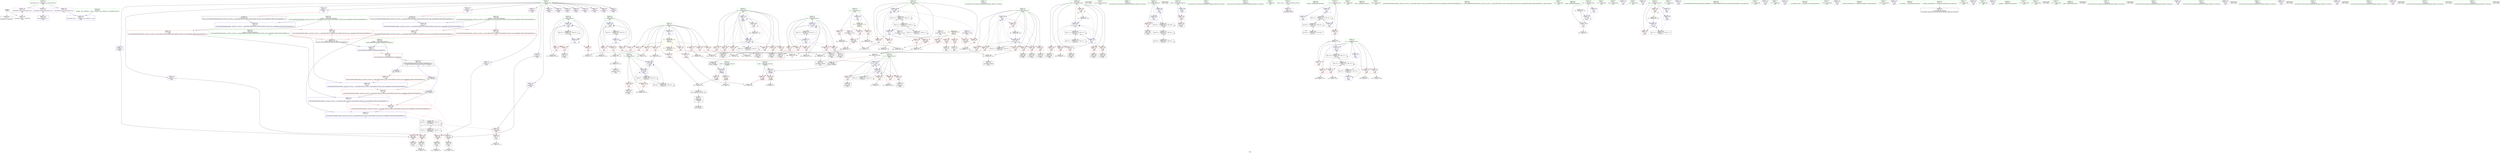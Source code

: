 digraph "SVFG" {
	label="SVFG";

	Node0x5565968d4a00 [shape=record,color=grey,label="{NodeID: 0\nNullPtr}"];
	Node0x5565968d4a00 -> Node0x556596903370[style=solid];
	Node0x5565968d4a00 -> Node0x55659690eda0[style=solid];
	Node0x556596916ea0 [shape=record,color=grey,label="{NodeID: 360\n356 = cmp(347, 355, )\n}"];
	Node0x556596904b60 [shape=record,color=red,label="{NodeID: 194\n275\<--125\n\<--j50\nmain\n}"];
	Node0x556596904b60 -> Node0x556596904000[style=solid];
	Node0x556596901540 [shape=record,color=purple,label="{NodeID: 111\n274\<--8\narrayidx59\<--a\nmain\n}"];
	Node0x5565968e7d70 [shape=record,color=green,label="{NodeID: 28\n319\<--1\n\<--dummyObj\nCan only get source location for instruction, argument, global var or function.}"];
	Node0x556596906220 [shape=record,color=red,label="{NodeID: 222\n449\<--437\n\<--__b.addr\n_ZSt4swapIcENSt9enable_ifIXsr6__and_ISt6__not_ISt15__is_tuple_likeIT_EESt21is_move_constructibleIS3_ESt18is_move_assignableIS3_EEE5valueEvE4typeERS3_SC_\n|{<s0>18}}"];
	Node0x556596906220:s0 -> Node0x556596953330[style=solid,color=red];
	Node0x556596907d10 [shape=record,color=purple,label="{NodeID: 139\n475\<--53\nllvm.global_ctors_2\<--llvm.global_ctors\nGlob }"];
	Node0x556596907d10 -> Node0x55659690eda0[style=solid];
	Node0x5565969027c0 [shape=record,color=green,label="{NodeID: 56\n127\<--128\nk54\<--k54_field_insensitive\nmain\n}"];
	Node0x5565969027c0 -> Node0x556596905040[style=solid];
	Node0x5565969027c0 -> Node0x556596905110[style=solid];
	Node0x5565969027c0 -> Node0x5565969051e0[style=solid];
	Node0x5565969027c0 -> Node0x5565969052b0[style=solid];
	Node0x5565969027c0 -> Node0x556596905380[style=solid];
	Node0x5565969027c0 -> Node0x556596905450[style=solid];
	Node0x5565969027c0 -> Node0x55659690fe10[style=solid];
	Node0x5565969027c0 -> Node0x556596910490[style=solid];
	Node0x556596952cc0 [shape=record,color=black,label="{NodeID: 499\n421 = PHI()\n}"];
	Node0x556596914620 [shape=record,color=grey,label="{NodeID: 333\n363 = Binary(362, 158, )\n}"];
	Node0x556596914620 -> Node0x5565969102f0[style=solid];
	Node0x55659690f930 [shape=record,color=blue,label="{NodeID: 250\n119\<--240\nk\<--dec39\nmain\n}"];
	Node0x55659690f930 -> Node0x556596925540[style=dashed];
	Node0x556596909400 [shape=record,color=red,label="{NodeID: 167\n101\<--87\n\<--y.addr\n_Z4edgeii\n}"];
	Node0x556596909400 -> Node0x5565969174a0[style=solid];
	Node0x556596904000 [shape=record,color=black,label="{NodeID: 84\n276\<--275\nidxprom60\<--\nmain\n}"];
	Node0x5565968d4a90 [shape=record,color=green,label="{NodeID: 1\n7\<--1\n__dso_handle\<--dummyObj\nGlob }"];
	Node0x556596917020 [shape=record,color=grey,label="{NodeID: 361\n258 = cmp(256, 257, )\n}"];
	Node0x556596904c30 [shape=record,color=red,label="{NodeID: 195\n291\<--125\n\<--j50\nmain\n}"];
	Node0x556596904c30 -> Node0x556596914da0[style=solid];
	Node0x556596901610 [shape=record,color=purple,label="{NodeID: 112\n277\<--8\narrayidx61\<--a\nmain\n}"];
	Node0x556596901610 -> Node0x556596905a00[style=solid];
	Node0x5565968e7e70 [shape=record,color=green,label="{NodeID: 29\n359\<--1\n\<--dummyObj\nCan only get source location for instruction, argument, global var or function.}"];
	Node0x5565969062f0 [shape=record,color=red,label="{NodeID: 223\n456\<--437\n\<--__b.addr\n_ZSt4swapIcENSt9enable_ifIXsr6__and_ISt6__not_ISt15__is_tuple_likeIT_EESt21is_move_constructibleIS3_ESt18is_move_assignableIS3_EEE5valueEvE4typeERS3_SC_\n}"];
	Node0x5565969062f0 -> Node0x556596910a40[style=solid];
	Node0x556596907e10 [shape=record,color=red,label="{NodeID: 140\n98\<--10\n\<--n\n_Z4edgeii\n}"];
	Node0x556596907e10 -> Node0x5565969177a0[style=solid];
	Node0x556596902890 [shape=record,color=green,label="{NodeID: 57\n129\<--130\nok\<--ok_field_insensitive\nmain\n}"];
	Node0x556596902890 -> Node0x556596905520[style=solid];
	Node0x556596902890 -> Node0x556596910080[style=solid];
	Node0x556596902890 -> Node0x556596910220[style=solid];
	Node0x556596952dc0 [shape=record,color=black,label="{NodeID: 500\n392 = PHI()\n}"];
	Node0x5565969147a0 [shape=record,color=grey,label="{NodeID: 334\n297 = Binary(296, 158, )\n}"];
	Node0x5565969147a0 -> Node0x556596914920[style=solid];
	Node0x55659690fa00 [shape=record,color=blue,label="{NodeID: 251\n121\<--245\nj21\<--dec41\nmain\n}"];
	Node0x55659690fa00 -> Node0x55659690a030[style=dashed];
	Node0x55659690fa00 -> Node0x55659690a100[style=dashed];
	Node0x55659690fa00 -> Node0x55659690a1d0[style=dashed];
	Node0x55659690fa00 -> Node0x55659690a2a0[style=dashed];
	Node0x55659690fa00 -> Node0x55659690f860[style=dashed];
	Node0x55659690fa00 -> Node0x55659690fa00[style=dashed];
	Node0x55659690fa00 -> Node0x55659692f640[style=dashed];
	Node0x5565969094d0 [shape=record,color=red,label="{NodeID: 168\n423\<--111\n\<--retval\nmain\n}"];
	Node0x5565969094d0 -> Node0x556596901c70[style=solid];
	Node0x5565969040d0 [shape=record,color=black,label="{NodeID: 85\n279\<--278\nconv62\<--\nmain\n}"];
	Node0x5565969040d0 -> Node0x556596918220[style=solid];
	Node0x5565968e5870 [shape=record,color=green,label="{NodeID: 2\n11\<--1\n\<--dummyObj\nCan only get source location for instruction, argument, global var or function.}"];
	Node0x5565969171a0 [shape=record,color=grey,label="{NodeID: 362\n264 = cmp(262, 263, )\n}"];
	Node0x556596904d00 [shape=record,color=red,label="{NodeID: 196\n305\<--125\n\<--j50\nmain\n}"];
	Node0x556596904d00 -> Node0x556596904410[style=solid];
	Node0x5565969016e0 [shape=record,color=purple,label="{NodeID: 113\n304\<--8\narrayidx75\<--a\nmain\n}"];
	Node0x5565968e7f70 [shape=record,color=green,label="{NodeID: 30\n415\<--1\n\<--dummyObj\nCan only get source location for instruction, argument, global var or function.}"];
	Node0x5565969063c0 [shape=record,color=red,label="{NodeID: 224\n447\<--444\n\<--call\n_ZSt4swapIcENSt9enable_ifIXsr6__and_ISt6__not_ISt15__is_tuple_likeIT_EESt21is_move_constructibleIS3_ESt18is_move_assignableIS3_EEE5valueEvE4typeERS3_SC_\n}"];
	Node0x5565969063c0 -> Node0x5565969108a0[style=solid];
	Node0x556596907ee0 [shape=record,color=red,label="{NodeID: 141\n102\<--10\n\<--n\n_Z4edgeii\n}"];
	Node0x556596907ee0 -> Node0x5565969174a0[style=solid];
	Node0x556596902960 [shape=record,color=green,label="{NodeID: 58\n131\<--132\nl\<--l_field_insensitive\nmain\n}"];
	Node0x556596902960 -> Node0x5565969055f0[style=solid];
	Node0x556596902960 -> Node0x5565969056c0[style=solid];
	Node0x556596902960 -> Node0x556596905790[style=solid];
	Node0x556596902960 -> Node0x556596905860[style=solid];
	Node0x556596902960 -> Node0x556596910150[style=solid];
	Node0x556596902960 -> Node0x5565969102f0[style=solid];
	Node0x556596952ec0 [shape=record,color=black,label="{NodeID: 501\n444 = PHI(462, )\n}"];
	Node0x556596952ec0 -> Node0x5565969063c0[style=solid];
	Node0x556596914920 [shape=record,color=grey,label="{NodeID: 335\n298 = Binary(295, 297, )\n}"];
	Node0x556596914920 -> Node0x556596914da0[style=solid];
	Node0x55659690fad0 [shape=record,color=blue,label="{NodeID: 252\n117\<--250\ni16\<--inc44\nmain\n}"];
	Node0x55659690fad0 -> Node0x556596909a80[style=dashed];
	Node0x55659690fad0 -> Node0x556596909b50[style=dashed];
	Node0x55659690fad0 -> Node0x556596909c20[style=dashed];
	Node0x55659690fad0 -> Node0x556596909cf0[style=dashed];
	Node0x55659690fad0 -> Node0x556596909dc0[style=dashed];
	Node0x55659690fad0 -> Node0x55659690fad0[style=dashed];
	Node0x55659690fad0 -> Node0x55659692ec40[style=dashed];
	Node0x5565969095a0 [shape=record,color=red,label="{NodeID: 169\n164\<--113\n\<--i\nmain\n}"];
	Node0x5565969095a0 -> Node0x556596917da0[style=solid];
	Node0x5565969041a0 [shape=record,color=black,label="{NodeID: 86\n284\<--283\nidxprom64\<--\nmain\n}"];
	Node0x5565968e67a0 [shape=record,color=green,label="{NodeID: 3\n23\<--1\n.str\<--dummyObj\nGlob }"];
	Node0x556596917320 [shape=record,color=grey,label="{NodeID: 363\n211 = cmp(210, 11, )\n}"];
	Node0x556596904dd0 [shape=record,color=red,label="{NodeID: 197\n336\<--125\n\<--j50\nmain\n}"];
	Node0x556596904dd0 -> Node0x5565969162a0[style=solid];
	Node0x5565969017b0 [shape=record,color=purple,label="{NodeID: 114\n307\<--8\narrayidx77\<--a\nmain\n}"];
	Node0x5565969017b0 -> Node0x556596905c70[style=solid];
	Node0x5565968e8070 [shape=record,color=green,label="{NodeID: 31\n4\<--6\n_ZStL8__ioinit\<--_ZStL8__ioinit_field_insensitive\nGlob }"];
	Node0x5565968e8070 -> Node0x556596901e10[style=solid];
	Node0x556596906490 [shape=record,color=red,label="{NodeID: 225\n451\<--450\n\<--call1\n_ZSt4swapIcENSt9enable_ifIXsr6__and_ISt6__not_ISt15__is_tuple_likeIT_EESt21is_move_constructibleIS3_ESt18is_move_assignableIS3_EEE5valueEvE4typeERS3_SC_\n}"];
	Node0x556596906490 -> Node0x556596910970[style=solid];
	Node0x556596907fb0 [shape=record,color=red,label="{NodeID: 142\n165\<--10\n\<--n\nmain\n}"];
	Node0x556596907fb0 -> Node0x556596917da0[style=solid];
	Node0x556596902a30 [shape=record,color=green,label="{NodeID: 59\n138\<--139\nfreopen\<--freopen_field_insensitive\n}"];
	Node0x5565969530b0 [shape=record,color=black,label="{NodeID: 502\n450 = PHI(462, )\n}"];
	Node0x5565969530b0 -> Node0x556596906490[style=solid];
	Node0x556596914aa0 [shape=record,color=grey,label="{NodeID: 336\n372 = Binary(371, 370, )\n}"];
	Node0x556596914aa0 -> Node0x5565969103c0[style=solid];
	Node0x55659690fba0 [shape=record,color=blue,label="{NodeID: 253\n15\<--11\nans\<--\nmain\n}"];
	Node0x55659690fba0 -> Node0x556596931940[style=dashed];
	Node0x556596909670 [shape=record,color=red,label="{NodeID: 170\n178\<--113\n\<--i\nmain\n}"];
	Node0x556596909670 -> Node0x5565969159a0[style=solid];
	Node0x556596904270 [shape=record,color=black,label="{NodeID: 87\n293\<--292\nidxprom67\<--\nmain\n}"];
	Node0x5565968e6830 [shape=record,color=green,label="{NodeID: 4\n25\<--1\n.str.1\<--dummyObj\nGlob }"];
	Node0x5565969174a0 [shape=record,color=grey,label="{NodeID: 364\n103 = cmp(101, 102, )\n}"];
	Node0x5565969174a0 -> Node0x556596504970[style=solid];
	Node0x556596904ea0 [shape=record,color=red,label="{NodeID: 198\n351\<--125\n\<--j50\nmain\n}"];
	Node0x556596904ea0 -> Node0x556596901a00[style=solid];
	Node0x5565969069e0 [shape=record,color=purple,label="{NodeID: 115\n335\<--8\narrayidx90\<--a\nmain\n}"];
	Node0x5565968e8170 [shape=record,color=green,label="{NodeID: 32\n8\<--9\na\<--a_field_insensitive\nGlob }"];
	Node0x5565968e8170 -> Node0x556596901ee0[style=solid];
	Node0x5565968e8170 -> Node0x556596901fb0[style=solid];
	Node0x5565968e8170 -> Node0x556596902080[style=solid];
	Node0x5565968e8170 -> Node0x556596901130[style=solid];
	Node0x5565968e8170 -> Node0x556596901200[style=solid];
	Node0x5565968e8170 -> Node0x5565969012d0[style=solid];
	Node0x5565968e8170 -> Node0x5565969013a0[style=solid];
	Node0x5565968e8170 -> Node0x556596901470[style=solid];
	Node0x5565968e8170 -> Node0x556596901540[style=solid];
	Node0x5565968e8170 -> Node0x556596901610[style=solid];
	Node0x5565968e8170 -> Node0x5565969016e0[style=solid];
	Node0x5565968e8170 -> Node0x5565969017b0[style=solid];
	Node0x5565968e8170 -> Node0x5565969069e0[style=solid];
	Node0x5565968e8170 -> Node0x556596906a70[style=solid];
	Node0x5565968e8170 -> Node0x556596906b00[style=solid];
	Node0x5565968e8170 -> Node0x556596906bd0[style=solid];
	Node0x556596906560 [shape=record,color=red,label="{NodeID: 226\n455\<--454\n\<--call2\n_ZSt4swapIcENSt9enable_ifIXsr6__and_ISt6__not_ISt15__is_tuple_likeIT_EESt21is_move_constructibleIS3_ESt18is_move_assignableIS3_EEE5valueEvE4typeERS3_SC_\n}"];
	Node0x556596906560 -> Node0x556596910a40[style=solid];
	Node0x556596908080 [shape=record,color=red,label="{NodeID: 143\n171\<--10\n\<--n\nmain\n}"];
	Node0x556596908080 -> Node0x5565969180a0[style=solid];
	Node0x556596902b30 [shape=record,color=green,label="{NodeID: 60\n146\<--147\nscanf\<--scanf_field_insensitive\n}"];
	Node0x5565969531f0 [shape=record,color=black,label="{NodeID: 503\n454 = PHI(462, )\n}"];
	Node0x5565969531f0 -> Node0x556596906560[style=solid];
	Node0x556596914c20 [shape=record,color=grey,label="{NodeID: 337\n194 = Binary(193, 158, )\n}"];
	Node0x556596914c20 -> Node0x55659690f5f0[style=solid];
	Node0x55659690fc70 [shape=record,color=blue,label="{NodeID: 254\n123\<--11\ni46\<--\nmain\n}"];
	Node0x55659690fc70 -> Node0x55659690a370[style=dashed];
	Node0x55659690fc70 -> Node0x55659690a440[style=dashed];
	Node0x55659690fc70 -> Node0x55659690a510[style=dashed];
	Node0x55659690fc70 -> Node0x55659690a5e0[style=dashed];
	Node0x55659690fc70 -> Node0x55659690a6b0[style=dashed];
	Node0x55659690fc70 -> Node0x55659690a780[style=dashed];
	Node0x55659690fc70 -> Node0x5565969049c0[style=dashed];
	Node0x55659690fc70 -> Node0x556596910630[style=dashed];
	Node0x55659690fc70 -> Node0x55659692fb40[style=dashed];
	Node0x556596909740 [shape=record,color=red,label="{NodeID: 171\n193\<--113\n\<--i\nmain\n}"];
	Node0x556596909740 -> Node0x556596914c20[style=solid];
	Node0x556596904340 [shape=record,color=black,label="{NodeID: 88\n303\<--302\nidxprom74\<--\nmain\n}"];
	Node0x5565968e87f0 [shape=record,color=green,label="{NodeID: 5\n27\<--1\nstdin\<--dummyObj\nGlob }"];
	Node0x556596917620 [shape=record,color=grey,label="{NodeID: 365\n95 = cmp(94, 11, )\n}"];
	Node0x556596904f70 [shape=record,color=red,label="{NodeID: 199\n381\<--125\n\<--j50\nmain\n}"];
	Node0x556596904f70 -> Node0x5565969144a0[style=solid];
	Node0x556596906a70 [shape=record,color=purple,label="{NodeID: 116\n345\<--8\narrayidx96\<--a\nmain\n}"];
	Node0x556596906a70 -> Node0x556596905ee0[style=solid];
	Node0x5565968e8270 [shape=record,color=green,label="{NodeID: 33\n10\<--12\nn\<--n_field_insensitive\nGlob }"];
	Node0x5565968e8270 -> Node0x556596907e10[style=solid];
	Node0x5565968e8270 -> Node0x556596907ee0[style=solid];
	Node0x5565968e8270 -> Node0x556596907fb0[style=solid];
	Node0x5565968e8270 -> Node0x556596908080[style=solid];
	Node0x5565968e8270 -> Node0x556596908150[style=solid];
	Node0x5565968e8270 -> Node0x556596908220[style=solid];
	Node0x5565968e8270 -> Node0x5565969082f0[style=solid];
	Node0x5565968e8270 -> Node0x5565969083c0[style=solid];
	Node0x5565968e8270 -> Node0x556596908490[style=solid];
	Node0x5565968e8270 -> Node0x556596908560[style=solid];
	Node0x5565968e8270 -> Node0x556596906700[style=solid];
	Node0x556596906630 [shape=record,color=red,label="{NodeID: 227\n467\<--464\n\<--__t.addr\n_ZSt4moveIRcEONSt16remove_referenceIT_E4typeEOS2_\n}"];
	Node0x556596906630 -> Node0x556596901d40[style=solid];
	Node0x556596908150 [shape=record,color=red,label="{NodeID: 144\n177\<--10\n\<--n\nmain\n}"];
	Node0x556596908150 -> Node0x5565969159a0[style=solid];
	Node0x556596902c30 [shape=record,color=green,label="{NodeID: 61\n237\<--238\n_ZSt4swapIcENSt9enable_ifIXsr6__and_ISt6__not_ISt15__is_tuple_likeIT_EESt21is_move_constructibleIS3_ESt18is_move_assignableIS3_EEE5valueEvE4typeERS3_SC_\<--_ZSt4swapIcENSt9enable_ifIXsr6__and_ISt6__not_ISt15__is_tuple_likeIT_EESt21is_move_constructibleIS3_ESt18is_move_assignableIS3_EEE5valueEvE4typeERS3_SC__field_insensitive\n}"];
	Node0x556596953330 [shape=record,color=black,label="{NodeID: 504\n463 = PHI(443, 449, 439, )\n0th arg _ZSt4moveIRcEONSt16remove_referenceIT_E4typeEOS2_ }"];
	Node0x556596953330 -> Node0x556596910b10[style=solid];
	Node0x556596914da0 [shape=record,color=grey,label="{NodeID: 338\n299 = Binary(291, 298, )\n|{<s0>10}}"];
	Node0x556596914da0:s0 -> Node0x556596953720[style=solid,color=red];
	Node0x55659690fd40 [shape=record,color=blue,label="{NodeID: 255\n125\<--11\nj50\<--\nmain\n}"];
	Node0x55659690fd40 -> Node0x556596904a90[style=dashed];
	Node0x55659690fd40 -> Node0x556596904b60[style=dashed];
	Node0x55659690fd40 -> Node0x556596904c30[style=dashed];
	Node0x55659690fd40 -> Node0x556596904d00[style=dashed];
	Node0x55659690fd40 -> Node0x556596904dd0[style=dashed];
	Node0x55659690fd40 -> Node0x556596904ea0[style=dashed];
	Node0x55659690fd40 -> Node0x556596904f70[style=dashed];
	Node0x55659690fd40 -> Node0x55659690fd40[style=dashed];
	Node0x55659690fd40 -> Node0x556596910560[style=dashed];
	Node0x55659690fd40 -> Node0x556596930040[style=dashed];
	Node0x556596909810 [shape=record,color=red,label="{NodeID: 172\n170\<--115\n\<--j\nmain\n}"];
	Node0x556596909810 -> Node0x5565969180a0[style=solid];
	Node0x556596904410 [shape=record,color=black,label="{NodeID: 89\n306\<--305\nidxprom76\<--\nmain\n}"];
	Node0x5565968e8880 [shape=record,color=green,label="{NodeID: 6\n28\<--1\n.str.2\<--dummyObj\nGlob }"];
	Node0x5565969177a0 [shape=record,color=grey,label="{NodeID: 366\n99 = cmp(97, 98, )\n}"];
	Node0x556596905040 [shape=record,color=red,label="{NodeID: 200\n268\<--127\n\<--k54\nmain\n}"];
	Node0x556596905040 -> Node0x556596917f20[style=solid];
	Node0x556596906b00 [shape=record,color=purple,label="{NodeID: 117\n350\<--8\narrayidx99\<--a\nmain\n}"];
	Node0x5565968e8370 [shape=record,color=green,label="{NodeID: 34\n13\<--14\nm\<--m_field_insensitive\nGlob }"];
	Node0x5565968e8370 -> Node0x556596908630[style=solid];
	Node0x5565968e8370 -> Node0x556596908700[style=solid];
	Node0x5565968e8370 -> Node0x5565969087d0[style=solid];
	Node0x5565968e8370 -> Node0x556596906800[style=solid];
	Node0x556596906700 [shape=record,color=blue,label="{NodeID: 228\n10\<--11\nn\<--\nGlob }"];
	Node0x556596906700 -> Node0x5565967416b0[style=dashed];
	Node0x556596908220 [shape=record,color=red,label="{NodeID: 145\n200\<--10\n\<--n\nmain\n}"];
	Node0x556596908220 -> Node0x556596916d20[style=solid];
	Node0x556596902d30 [shape=record,color=green,label="{NodeID: 62\n393\<--394\nprintf\<--printf_field_insensitive\n}"];
	Node0x556596953610 [shape=record,color=black,label="{NodeID: 505\n83 = PHI(290, )\n0th arg _Z4edgeii }"];
	Node0x556596953610 -> Node0x55659690eea0[style=solid];
	Node0x556596914f20 [shape=record,color=grey,label="{NodeID: 339\n151 = Binary(150, 152, )\n}"];
	Node0x556596914f20 -> Node0x55659690f1e0[style=solid];
	Node0x55659690fe10 [shape=record,color=blue,label="{NodeID: 256\n127\<--11\nk54\<--\nmain\n}"];
	Node0x55659690fe10 -> Node0x556596905040[style=dashed];
	Node0x55659690fe10 -> Node0x556596905110[style=dashed];
	Node0x55659690fe10 -> Node0x5565969051e0[style=dashed];
	Node0x55659690fe10 -> Node0x5565969052b0[style=dashed];
	Node0x55659690fe10 -> Node0x556596905380[style=dashed];
	Node0x55659690fe10 -> Node0x556596905450[style=dashed];
	Node0x55659690fe10 -> Node0x556596910490[style=dashed];
	Node0x55659690fe10 -> Node0x556596935f40[style=dashed];
	Node0x5565969098e0 [shape=record,color=red,label="{NodeID: 173\n174\<--115\n\<--j\nmain\n}"];
	Node0x5565969098e0 -> Node0x5565969037e0[style=solid];
	Node0x5565969044e0 [shape=record,color=black,label="{NodeID: 90\n309\<--308\nconv78\<--\nmain\n}"];
	Node0x5565969044e0 -> Node0x556596916720[style=solid];
	Node0x5565968e5b40 [shape=record,color=green,label="{NodeID: 7\n30\<--1\n.str.3\<--dummyObj\nGlob }"];
	Node0x556596917920 [shape=record,color=grey,label="{NodeID: 367\n92 = cmp(91, 11, )\n}"];
	Node0x556596905110 [shape=record,color=red,label="{NodeID: 201\n283\<--127\n\<--k54\nmain\n}"];
	Node0x556596905110 -> Node0x5565969041a0[style=solid];
	Node0x556596906bd0 [shape=record,color=purple,label="{NodeID: 118\n353\<--8\narrayidx101\<--a\nmain\n}"];
	Node0x556596906bd0 -> Node0x556596905fb0[style=solid];
	Node0x5565968e8470 [shape=record,color=green,label="{NodeID: 35\n15\<--16\nans\<--ans_field_insensitive\nGlob }"];
	Node0x5565968e8470 -> Node0x5565969088a0[style=solid];
	Node0x5565968e8470 -> Node0x556596908970[style=solid];
	Node0x5565968e8470 -> Node0x556596908a40[style=solid];
	Node0x5565968e8470 -> Node0x556596908b10[style=solid];
	Node0x5565968e8470 -> Node0x556596908be0[style=solid];
	Node0x5565968e8470 -> Node0x556596906900[style=solid];
	Node0x5565968e8470 -> Node0x55659690fba0[style=solid];
	Node0x5565968e8470 -> Node0x5565969103c0[style=solid];
	Node0x556596906800 [shape=record,color=blue,label="{NodeID: 229\n13\<--11\nm\<--\nGlob }"];
	Node0x556596906800 -> Node0x5565969387e0[style=dashed];
	Node0x5565969082f0 [shape=record,color=red,label="{NodeID: 146\n203\<--10\n\<--n\nmain\n}"];
	Node0x5565969082f0 -> Node0x556596914320[style=solid];
	Node0x556596902e30 [shape=record,color=green,label="{NodeID: 63\n435\<--436\n__a.addr\<--__a.addr_field_insensitive\n_ZSt4swapIcENSt9enable_ifIXsr6__and_ISt6__not_ISt15__is_tuple_likeIT_EESt21is_move_constructibleIS3_ESt18is_move_assignableIS3_EEE5valueEvE4typeERS3_SC_\n}"];
	Node0x556596902e30 -> Node0x556596906080[style=solid];
	Node0x556596902e30 -> Node0x556596906150[style=solid];
	Node0x556596902e30 -> Node0x556596910700[style=solid];
	Node0x556596953720 [shape=record,color=black,label="{NodeID: 506\n84 = PHI(299, )\n1st arg _Z4edgeii }"];
	Node0x556596953720 -> Node0x55659690ef70[style=solid];
	Node0x5565969150a0 [shape=record,color=grey,label="{NodeID: 340\n187 = Binary(186, 158, )\n}"];
	Node0x5565969150a0 -> Node0x55659690f520[style=solid];
	Node0x55659690fee0 [shape=record,color=blue,label="{NodeID: 257\n21\<--158\nval\<--\nmain\n}"];
	Node0x55659690fee0 -> Node0x556596908f20[style=dashed];
	Node0x55659690fee0 -> Node0x55659690b160[style=dashed];
	Node0x5565969099b0 [shape=record,color=red,label="{NodeID: 174\n186\<--115\n\<--j\nmain\n}"];
	Node0x5565969099b0 -> Node0x5565969150a0[style=solid];
	Node0x5565969045b0 [shape=record,color=black,label="{NodeID: 91\n329\<--328\nidxprom85\<--\nmain\n}"];
	Node0x5565968e5bd0 [shape=record,color=green,label="{NodeID: 8\n32\<--1\nstdout\<--dummyObj\nGlob }"];
	Node0x556596917aa0 [shape=record,color=grey,label="{NodeID: 368\n414 = cmp(413, 415, )\n}"];
	Node0x5565969051e0 [shape=record,color=red,label="{NodeID: 202\n292\<--127\n\<--k54\nmain\n}"];
	Node0x5565969051e0 -> Node0x556596904270[style=solid];
	Node0x556596906ca0 [shape=record,color=purple,label="{NodeID: 119\n135\<--23\n\<--.str\nmain\n}"];
	Node0x5565968e8570 [shape=record,color=green,label="{NodeID: 36\n17\<--18\ntot\<--tot_field_insensitive\nGlob }"];
	Node0x5565968e8570 -> Node0x556596908cb0[style=solid];
	Node0x5565968e8570 -> Node0x55659690e8a0[style=solid];
	Node0x5565968e8570 -> Node0x55659690f1e0[style=solid];
	Node0x55659692c940 [shape=record,color=black,label="{NodeID: 396\nMR_43V_4 = PHI(MR_43V_6, MR_43V_3, )\npts\{90000 \}\n|{|<s7>9|<s8>9|<s9>9}}"];
	Node0x55659692c940 -> Node0x556596905930[style=dashed];
	Node0x55659692c940 -> Node0x556596905a00[style=dashed];
	Node0x55659692c940 -> Node0x556596905c70[style=dashed];
	Node0x55659692c940 -> Node0x556596905ee0[style=dashed];
	Node0x55659692c940 -> Node0x556596905fb0[style=dashed];
	Node0x55659692c940 -> Node0x55659692c940[style=dashed];
	Node0x55659692c940 -> Node0x556596931440[style=dashed];
	Node0x55659692c940:s7 -> Node0x5565969063c0[style=dashed,color=red];
	Node0x55659692c940:s8 -> Node0x556596906490[style=dashed,color=red];
	Node0x55659692c940:s9 -> Node0x556596910970[style=dashed,color=red];
	Node0x556596906900 [shape=record,color=blue,label="{NodeID: 230\n15\<--11\nans\<--\nGlob }"];
	Node0x556596906900 -> Node0x55659692ce40[style=dashed];
	Node0x5565969083c0 [shape=record,color=red,label="{NodeID: 147\n206\<--10\n\<--n\nmain\n}"];
	Node0x5565969083c0 -> Node0x556596914020[style=solid];
	Node0x556596902f00 [shape=record,color=green,label="{NodeID: 64\n437\<--438\n__b.addr\<--__b.addr_field_insensitive\n_ZSt4swapIcENSt9enable_ifIXsr6__and_ISt6__not_ISt15__is_tuple_likeIT_EESt21is_move_constructibleIS3_ESt18is_move_assignableIS3_EEE5valueEvE4typeERS3_SC_\n}"];
	Node0x556596902f00 -> Node0x556596906220[style=solid];
	Node0x556596902f00 -> Node0x5565969062f0[style=solid];
	Node0x556596902f00 -> Node0x5565969107d0[style=solid];
	Node0x556596953830 [shape=record,color=black,label="{NodeID: 507\n433 = PHI(229, )\n0th arg _ZSt4swapIcENSt9enable_ifIXsr6__and_ISt6__not_ISt15__is_tuple_likeIT_EESt21is_move_constructibleIS3_ESt18is_move_assignableIS3_EEE5valueEvE4typeERS3_SC_ }"];
	Node0x556596953830 -> Node0x556596910700[style=solid];
	Node0x556596915220 [shape=record,color=grey,label="{NodeID: 341\n289 = Binary(286, 288, )\n}"];
	Node0x556596915220 -> Node0x556596915520[style=solid];
	Node0x55659690ffb0 [shape=record,color=blue,label="{NodeID: 258\n21\<--316\nval\<--\nmain\n}"];
	Node0x55659690ffb0 -> Node0x556596908f20[style=dashed];
	Node0x55659690ffb0 -> Node0x55659690b160[style=dashed];
	Node0x556596909a80 [shape=record,color=red,label="{NodeID: 175\n199\<--117\n\<--i16\nmain\n}"];
	Node0x556596909a80 -> Node0x556596916d20[style=solid];
	Node0x556596904680 [shape=record,color=black,label="{NodeID: 92\n334\<--333\nidxprom89\<--add88\nmain\n}"];
	Node0x5565968e5c60 [shape=record,color=green,label="{NodeID: 9\n33\<--1\n.str.4\<--dummyObj\nGlob }"];
	Node0x556596939fd0 [shape=record,color=yellow,style=double,label="{NodeID: 452\n2V_1 = ENCHI(MR_2V_0)\npts\{12 \}\nFun[_Z4edgeii]}"];
	Node0x556596939fd0 -> Node0x556596907e10[style=dashed];
	Node0x556596939fd0 -> Node0x556596907ee0[style=dashed];
	Node0x556596917c20 [shape=record,color=grey,label="{NodeID: 369\n396 = cmp(395, 11, )\n}"];
	Node0x5565969052b0 [shape=record,color=red,label="{NodeID: 203\n328\<--127\n\<--k54\nmain\n}"];
	Node0x5565969052b0 -> Node0x5565969045b0[style=solid];
	Node0x556596906d70 [shape=record,color=purple,label="{NodeID: 120\n136\<--25\n\<--.str.1\nmain\n}"];
	Node0x5565968e8670 [shape=record,color=green,label="{NodeID: 37\n19\<--20\nnum\<--num_field_insensitive\nGlob }"];
	Node0x5565968e8670 -> Node0x556596908d80[style=solid];
	Node0x5565968e8670 -> Node0x556596908e50[style=solid];
	Node0x5565968e8670 -> Node0x55659690e9a0[style=solid];
	Node0x5565968e8670 -> Node0x55659690f110[style=solid];
	Node0x5565968e8670 -> Node0x55659690f2b0[style=solid];
	Node0x55659692ce40 [shape=record,color=black,label="{NodeID: 397\nMR_13V_2 = PHI(MR_13V_4, MR_13V_1, )\npts\{16 \}\n}"];
	Node0x55659692ce40 -> Node0x55659690fba0[style=dashed];
	Node0x55659690e8a0 [shape=record,color=blue,label="{NodeID: 231\n17\<--11\ntot\<--\nGlob }"];
	Node0x55659690e8a0 -> Node0x556596908cb0[style=dashed];
	Node0x55659690e8a0 -> Node0x55659690f1e0[style=dashed];
	Node0x556596908490 [shape=record,color=red,label="{NodeID: 148\n257\<--10\n\<--n\nmain\n}"];
	Node0x556596908490 -> Node0x556596917020[style=solid];
	Node0x556596902fd0 [shape=record,color=green,label="{NodeID: 65\n439\<--440\n__tmp\<--__tmp_field_insensitive\n_ZSt4swapIcENSt9enable_ifIXsr6__and_ISt6__not_ISt15__is_tuple_likeIT_EESt21is_move_constructibleIS3_ESt18is_move_assignableIS3_EEE5valueEvE4typeERS3_SC_\n|{|<s1>19}}"];
	Node0x556596902fd0 -> Node0x5565969108a0[style=solid];
	Node0x556596902fd0:s1 -> Node0x556596953330[style=solid,color=red];
	Node0x556596953940 [shape=record,color=black,label="{NodeID: 508\n434 = PHI(235, )\n1st arg _ZSt4swapIcENSt9enable_ifIXsr6__and_ISt6__not_ISt15__is_tuple_likeIT_EESt21is_move_constructibleIS3_ESt18is_move_assignableIS3_EEE5valueEvE4typeERS3_SC_ }"];
	Node0x556596953940 -> Node0x5565969107d0[style=solid];
	Node0x5565969153a0 [shape=record,color=grey,label="{NodeID: 342\n288 = Binary(287, 158, )\n}"];
	Node0x5565969153a0 -> Node0x556596915220[style=solid];
	Node0x556596910080 [shape=record,color=blue,label="{NodeID: 259\n129\<--319\nok\<--\nmain\n}"];
	Node0x556596910080 -> Node0x556596905520[style=dashed];
	Node0x556596910080 -> Node0x556596910220[style=dashed];
	Node0x556596910080 -> Node0x55659690bb60[style=dashed];
	Node0x556596909b50 [shape=record,color=red,label="{NodeID: 176\n216\<--117\n\<--i16\nmain\n}"];
	Node0x556596909b50 -> Node0x556596903a50[style=solid];
	Node0x556596904750 [shape=record,color=black,label="{NodeID: 93\n339\<--338\nidxprom91\<--\nmain\n}"];
	Node0x5565968e5d30 [shape=record,color=green,label="{NodeID: 10\n35\<--1\n.str.5\<--dummyObj\nGlob }"];
	Node0x556596917da0 [shape=record,color=grey,label="{NodeID: 370\n166 = cmp(164, 165, )\n}"];
	Node0x556596905380 [shape=record,color=red,label="{NodeID: 204\n338\<--127\n\<--k54\nmain\n}"];
	Node0x556596905380 -> Node0x556596904750[style=solid];
	Node0x556596906e40 [shape=record,color=purple,label="{NodeID: 121\n141\<--28\n\<--.str.2\nmain\n}"];
	Node0x556596900910 [shape=record,color=green,label="{NodeID: 38\n21\<--22\nval\<--val_field_insensitive\nGlob }"];
	Node0x556596900910 -> Node0x556596908f20[style=solid];
	Node0x556596900910 -> Node0x55659690eaa0[style=solid];
	Node0x556596900910 -> Node0x55659690fee0[style=solid];
	Node0x556596900910 -> Node0x55659690ffb0[style=solid];
	Node0x55659690e9a0 [shape=record,color=blue,label="{NodeID: 232\n19\<--11\nnum\<--\nGlob }"];
	Node0x55659690e9a0 -> Node0x55659690f110[style=dashed];
	Node0x556596908560 [shape=record,color=red,label="{NodeID: 149\n263\<--10\n\<--n\nmain\n}"];
	Node0x556596908560 -> Node0x5565969171a0[style=solid];
	Node0x5565969030a0 [shape=record,color=green,label="{NodeID: 66\n445\<--446\n_ZSt4moveIRcEONSt16remove_referenceIT_E4typeEOS2_\<--_ZSt4moveIRcEONSt16remove_referenceIT_E4typeEOS2__field_insensitive\n}"];
	Node0x556596935f40 [shape=record,color=black,label="{NodeID: 426\nMR_37V_4 = PHI(MR_37V_6, MR_37V_3, )\npts\{128 \}\n}"];
	Node0x556596935f40 -> Node0x55659690fe10[style=dashed];
	Node0x556596935f40 -> Node0x556596930540[style=dashed];
	Node0x556596935f40 -> Node0x556596935f40[style=dashed];
	Node0x556596915520 [shape=record,color=grey,label="{NodeID: 343\n290 = Binary(282, 289, )\n|{<s0>10}}"];
	Node0x556596915520:s0 -> Node0x556596953610[style=solid,color=red];
	Node0x556596910150 [shape=record,color=blue,label="{NodeID: 260\n131\<--11\nl\<--\nmain\n}"];
	Node0x556596910150 -> Node0x5565969055f0[style=dashed];
	Node0x556596910150 -> Node0x5565969056c0[style=dashed];
	Node0x556596910150 -> Node0x556596905790[style=dashed];
	Node0x556596910150 -> Node0x556596905860[style=dashed];
	Node0x556596910150 -> Node0x5565969102f0[style=dashed];
	Node0x556596910150 -> Node0x556596925040[style=dashed];
	Node0x556596909c20 [shape=record,color=red,label="{NodeID: 177\n227\<--117\n\<--i16\nmain\n}"];
	Node0x556596909c20 -> Node0x556596903cc0[style=solid];
	Node0x556596904820 [shape=record,color=black,label="{NodeID: 94\n344\<--343\nidxprom95\<--add94\nmain\n}"];
	Node0x5565968e5e60 [shape=record,color=green,label="{NodeID: 11\n37\<--1\n.str.6\<--dummyObj\nGlob }"];
	Node0x556596917f20 [shape=record,color=grey,label="{NodeID: 371\n269 = cmp(268, 270, )\n}"];
	Node0x556596905450 [shape=record,color=red,label="{NodeID: 205\n376\<--127\n\<--k54\nmain\n}"];
	Node0x556596905450 -> Node0x5565969141a0[style=solid];
	Node0x556596906f10 [shape=record,color=purple,label="{NodeID: 122\n142\<--30\n\<--.str.3\nmain\n}"];
	Node0x5565969009a0 [shape=record,color=green,label="{NodeID: 39\n53\<--57\nllvm.global_ctors\<--llvm.global_ctors_field_insensitive\nGlob }"];
	Node0x5565969009a0 -> Node0x556596907b40[style=solid];
	Node0x5565969009a0 -> Node0x556596907c10[style=solid];
	Node0x5565969009a0 -> Node0x556596907d10[style=solid];
	Node0x55659692d840 [shape=record,color=black,label="{NodeID: 399\nMR_17V_3 = PHI(MR_17V_4, MR_17V_2, )\npts\{20 \}\n}"];
	Node0x55659692d840 -> Node0x556596908d80[style=dashed];
	Node0x55659692d840 -> Node0x55659690f2b0[style=dashed];
	Node0x55659690eaa0 [shape=record,color=blue,label="{NodeID: 233\n21\<--11\nval\<--\nGlob }"];
	Node0x55659690eaa0 -> Node0x55659692dd40[style=dashed];
	Node0x556596908630 [shape=record,color=red,label="{NodeID: 150\n287\<--13\n\<--m\nmain\n}"];
	Node0x556596908630 -> Node0x5565969153a0[style=solid];
	Node0x5565969031a0 [shape=record,color=green,label="{NodeID: 67\n464\<--465\n__t.addr\<--__t.addr_field_insensitive\n_ZSt4moveIRcEONSt16remove_referenceIT_E4typeEOS2_\n}"];
	Node0x5565969031a0 -> Node0x556596906630[style=solid];
	Node0x5565969031a0 -> Node0x556596910b10[style=solid];
	Node0x556596936440 [shape=record,color=black,label="{NodeID: 427\nMR_39V_4 = PHI(MR_39V_5, MR_39V_3, )\npts\{130 \}\n}"];
	Node0x556596936440 -> Node0x55659690bb60[style=dashed];
	Node0x556596936440 -> Node0x556596930a40[style=dashed];
	Node0x556596936440 -> Node0x556596936440[style=dashed];
	Node0x5565969156a0 [shape=record,color=grey,label="{NodeID: 344\n157 = Binary(156, 158, )\n}"];
	Node0x5565969156a0 -> Node0x55659690f2b0[style=solid];
	Node0x556596910220 [shape=record,color=blue,label="{NodeID: 261\n129\<--359\nok\<--\nmain\n}"];
	Node0x556596910220 -> Node0x556596905520[style=dashed];
	Node0x556596910220 -> Node0x55659690bb60[style=dashed];
	Node0x556596909cf0 [shape=record,color=red,label="{NodeID: 178\n233\<--117\n\<--i16\nmain\n}"];
	Node0x556596909cf0 -> Node0x556596903e60[style=solid];
	Node0x5565969048f0 [shape=record,color=black,label="{NodeID: 95\n347\<--346\nconv97\<--\nmain\n}"];
	Node0x5565969048f0 -> Node0x556596916ea0[style=solid];
	Node0x5565968e5ef0 [shape=record,color=green,label="{NodeID: 12\n39\<--1\n.str.7\<--dummyObj\nGlob }"];
	Node0x5565969180a0 [shape=record,color=grey,label="{NodeID: 372\n172 = cmp(170, 171, )\n}"];
	Node0x556596905520 [shape=record,color=red,label="{NodeID: 206\n366\<--129\n\<--ok\nmain\n}"];
	Node0x556596905520 -> Node0x556596901ba0[style=solid];
	Node0x556596906fe0 [shape=record,color=purple,label="{NodeID: 123\n144\<--33\n\<--.str.4\nmain\n}"];
	Node0x556596900a30 [shape=record,color=green,label="{NodeID: 40\n58\<--59\n__cxx_global_var_init\<--__cxx_global_var_init_field_insensitive\n}"];
	Node0x55659692dd40 [shape=record,color=black,label="{NodeID: 400\nMR_19V_2 = PHI(MR_19V_3, MR_19V_1, )\npts\{22 \}\n}"];
	Node0x55659692dd40 -> Node0x556596931e40[style=dashed];
	Node0x55659690eba0 [shape=record,color=blue,label="{NodeID: 234\n473\<--54\nllvm.global_ctors_0\<--\nGlob }"];
	Node0x556596908700 [shape=record,color=red,label="{NodeID: 151\n296\<--13\n\<--m\nmain\n}"];
	Node0x556596908700 -> Node0x5565969147a0[style=solid];
	Node0x556596903270 [shape=record,color=green,label="{NodeID: 68\n55\<--469\n_GLOBAL__sub_I_withleave_0_1.cpp\<--_GLOBAL__sub_I_withleave_0_1.cpp_field_insensitive\n}"];
	Node0x556596903270 -> Node0x55659690eca0[style=solid];
	Node0x556596936940 [shape=record,color=black,label="{NodeID: 428\nMR_41V_4 = PHI(MR_41V_5, MR_41V_3, )\npts\{132 \}\n}"];
	Node0x556596936940 -> Node0x556596910150[style=dashed];
	Node0x556596936940 -> Node0x556596925040[style=dashed];
	Node0x556596936940 -> Node0x556596930f40[style=dashed];
	Node0x556596936940 -> Node0x556596936940[style=dashed];
	Node0x556596915820 [shape=record,color=grey,label="{NodeID: 345\n387 = Binary(386, 158, )\n}"];
	Node0x556596915820 -> Node0x556596910630[style=solid];
	Node0x5565969102f0 [shape=record,color=blue,label="{NodeID: 262\n131\<--363\nl\<--inc107\nmain\n}"];
	Node0x5565969102f0 -> Node0x5565969055f0[style=dashed];
	Node0x5565969102f0 -> Node0x5565969056c0[style=dashed];
	Node0x5565969102f0 -> Node0x556596905790[style=dashed];
	Node0x5565969102f0 -> Node0x556596905860[style=dashed];
	Node0x5565969102f0 -> Node0x5565969102f0[style=dashed];
	Node0x5565969102f0 -> Node0x556596925040[style=dashed];
	Node0x556596909dc0 [shape=record,color=red,label="{NodeID: 179\n249\<--117\n\<--i16\nmain\n}"];
	Node0x556596909dc0 -> Node0x5565969165a0[style=solid];
	Node0x556596901930 [shape=record,color=black,label="{NodeID: 96\n349\<--348\nidxprom98\<--\nmain\n}"];
	Node0x5565968e5fc0 [shape=record,color=green,label="{NodeID: 13\n41\<--1\n_ZL2dx\<--dummyObj\nGlob }"];
	Node0x556596918220 [shape=record,color=grey,label="{NodeID: 373\n280 = cmp(279, 222, )\n}"];
	Node0x5565969055f0 [shape=record,color=red,label="{NodeID: 207\n322\<--131\n\<--l\nmain\n}"];
	Node0x5565969055f0 -> Node0x556596916ba0[style=solid];
	Node0x5565969070b0 [shape=record,color=purple,label="{NodeID: 124\n160\<--35\n\<--.str.5\nmain\n}"];
	Node0x556596900ac0 [shape=record,color=green,label="{NodeID: 41\n62\<--63\n_ZNSt8ios_base4InitC1Ev\<--_ZNSt8ios_base4InitC1Ev_field_insensitive\n}"];
	Node0x55659692e240 [shape=record,color=black,label="{NodeID: 401\nMR_23V_2 = PHI(MR_23V_4, MR_23V_1, )\npts\{114 \}\n}"];
	Node0x55659692e240 -> Node0x55659690f380[style=dashed];
	Node0x55659690eca0 [shape=record,color=blue,label="{NodeID: 235\n474\<--55\nllvm.global_ctors_1\<--_GLOBAL__sub_I_withleave_0_1.cpp\nGlob }"];
	Node0x5565969087d0 [shape=record,color=red,label="{NodeID: 152\n323\<--13\n\<--m\nmain\n}"];
	Node0x5565969087d0 -> Node0x556596916ba0[style=solid];
	Node0x556596903370 [shape=record,color=black,label="{NodeID: 69\n2\<--3\ndummyVal\<--dummyVal\n}"];
	Node0x5565969159a0 [shape=record,color=grey,label="{NodeID: 346\n179 = Binary(177, 178, )\n}"];
	Node0x5565969159a0 -> Node0x556596915b20[style=solid];
	Node0x5565969103c0 [shape=record,color=blue,label="{NodeID: 263\n15\<--372\nans\<--or\nmain\n}"];
	Node0x5565969103c0 -> Node0x55659690ac60[style=dashed];
	Node0x556596909e90 [shape=record,color=red,label="{NodeID: 180\n224\<--119\n\<--k\nmain\n}"];
	Node0x556596909e90 -> Node0x556596903bf0[style=solid];
	Node0x556596901a00 [shape=record,color=black,label="{NodeID: 97\n352\<--351\nidxprom100\<--\nmain\n}"];
	Node0x5565968e6090 [shape=record,color=green,label="{NodeID: 14\n42\<--1\n_ZL2dy\<--dummyObj\nGlob }"];
	Node0x5565969183a0 [shape=record,color=grey,label="{NodeID: 374\n402 = cmp(401, 158, )\n}"];
	Node0x5565969056c0 [shape=record,color=red,label="{NodeID: 208\n327\<--131\n\<--l\nmain\n}"];
	Node0x5565969056c0 -> Node0x556596915e20[style=solid];
	Node0x556596907180 [shape=record,color=purple,label="{NodeID: 125\n183\<--37\n\<--.str.6\nmain\n}"];
	Node0x556596900b80 [shape=record,color=green,label="{NodeID: 42\n68\<--69\n__cxa_atexit\<--__cxa_atexit_field_insensitive\n}"];
	Node0x55659692e740 [shape=record,color=black,label="{NodeID: 402\nMR_25V_2 = PHI(MR_25V_3, MR_25V_1, )\npts\{116 \}\n}"];
	Node0x55659692e740 -> Node0x55659690f450[style=dashed];
	Node0x55659692e740 -> Node0x55659692e740[style=dashed];
	Node0x55659690eda0 [shape=record,color=blue, style = dotted,label="{NodeID: 236\n475\<--3\nllvm.global_ctors_2\<--dummyVal\nGlob }"];
	Node0x5565969088a0 [shape=record,color=red,label="{NodeID: 153\n371\<--15\n\<--ans\nmain\n}"];
	Node0x5565969088a0 -> Node0x556596914aa0[style=solid];
	Node0x556596903470 [shape=record,color=black,label="{NodeID: 70\n66\<--67\n\<--_ZNSt8ios_base4InitD1Ev\nCan only get source location for instruction, argument, global var or function.}"];
	Node0x556596915b20 [shape=record,color=grey,label="{NodeID: 347\n180 = Binary(179, 158, )\n}"];
	Node0x556596915b20 -> Node0x5565969038b0[style=solid];
	Node0x556596910490 [shape=record,color=blue,label="{NodeID: 264\n127\<--377\nk54\<--inc114\nmain\n}"];
	Node0x556596910490 -> Node0x556596905040[style=dashed];
	Node0x556596910490 -> Node0x556596905110[style=dashed];
	Node0x556596910490 -> Node0x5565969051e0[style=dashed];
	Node0x556596910490 -> Node0x5565969052b0[style=dashed];
	Node0x556596910490 -> Node0x556596905380[style=dashed];
	Node0x556596910490 -> Node0x556596905450[style=dashed];
	Node0x556596910490 -> Node0x556596910490[style=dashed];
	Node0x556596910490 -> Node0x556596935f40[style=dashed];
	Node0x556596909f60 [shape=record,color=red,label="{NodeID: 181\n239\<--119\n\<--k\nmain\n}"];
	Node0x556596909f60 -> Node0x556596915fa0[style=solid];
	Node0x556596901ad0 [shape=record,color=black,label="{NodeID: 98\n355\<--354\nconv102\<--\nmain\n}"];
	Node0x556596901ad0 -> Node0x556596916ea0[style=solid];
	Node0x5565968e6d30 [shape=record,color=green,label="{NodeID: 15\n43\<--1\n.str.8\<--dummyObj\nGlob }"];
	Node0x556596918520 [shape=record,color=grey,label="{NodeID: 375\n408 = cmp(407, 316, )\n}"];
	Node0x556596905790 [shape=record,color=red,label="{NodeID: 209\n337\<--131\n\<--l\nmain\n}"];
	Node0x556596905790 -> Node0x556596916420[style=solid];
	Node0x556596907250 [shape=record,color=purple,label="{NodeID: 126\n190\<--39\n\<--.str.7\nmain\n}"];
	Node0x556596900c80 [shape=record,color=green,label="{NodeID: 43\n67\<--73\n_ZNSt8ios_base4InitD1Ev\<--_ZNSt8ios_base4InitD1Ev_field_insensitive\n}"];
	Node0x556596900c80 -> Node0x556596903470[style=solid];
	Node0x55659692ec40 [shape=record,color=black,label="{NodeID: 403\nMR_27V_2 = PHI(MR_27V_4, MR_27V_1, )\npts\{118 \}\n}"];
	Node0x55659692ec40 -> Node0x55659690f6c0[style=dashed];
	Node0x55659690eea0 [shape=record,color=blue,label="{NodeID: 237\n85\<--83\nx.addr\<--x\n_Z4edgeii\n}"];
	Node0x55659690eea0 -> Node0x556596909190[style=dashed];
	Node0x55659690eea0 -> Node0x556596909260[style=dashed];
	Node0x556596908970 [shape=record,color=red,label="{NodeID: 154\n395\<--15\n\<--ans\nmain\n}"];
	Node0x556596908970 -> Node0x556596917c20[style=solid];
	Node0x556596903570 [shape=record,color=black,label="{NodeID: 71\n82\<--105\n_Z4edgeii_ret\<--\n_Z4edgeii\n|{<s0>10}}"];
	Node0x556596903570:s0 -> Node0x5565969525c0[style=solid,color=blue];
	Node0x556596915ca0 [shape=record,color=grey,label="{NodeID: 348\n333 = Binary(326, 332, )\n}"];
	Node0x556596915ca0 -> Node0x556596904680[style=solid];
	Node0x556596910560 [shape=record,color=blue,label="{NodeID: 265\n125\<--382\nj50\<--inc117\nmain\n}"];
	Node0x556596910560 -> Node0x556596904a90[style=dashed];
	Node0x556596910560 -> Node0x556596904b60[style=dashed];
	Node0x556596910560 -> Node0x556596904c30[style=dashed];
	Node0x556596910560 -> Node0x556596904d00[style=dashed];
	Node0x556596910560 -> Node0x556596904dd0[style=dashed];
	Node0x556596910560 -> Node0x556596904ea0[style=dashed];
	Node0x556596910560 -> Node0x556596904f70[style=dashed];
	Node0x556596910560 -> Node0x55659690fd40[style=dashed];
	Node0x556596910560 -> Node0x556596910560[style=dashed];
	Node0x556596910560 -> Node0x556596930040[style=dashed];
	Node0x55659690a030 [shape=record,color=red,label="{NodeID: 182\n210\<--121\n\<--j21\nmain\n}"];
	Node0x55659690a030 -> Node0x556596917320[style=solid];
	Node0x556596901ba0 [shape=record,color=black,label="{NodeID: 99\n367\<--366\ntobool109\<--\nmain\n}"];
	Node0x5565968e6e00 [shape=record,color=green,label="{NodeID: 16\n45\<--1\n.str.9\<--dummyObj\nGlob }"];
	Node0x556596905860 [shape=record,color=red,label="{NodeID: 210\n362\<--131\n\<--l\nmain\n}"];
	Node0x556596905860 -> Node0x556596914620[style=solid];
	Node0x556596907320 [shape=record,color=purple,label="{NodeID: 127\n420\<--39\n\<--.str.7\nmain\n}"];
	Node0x556596900d80 [shape=record,color=green,label="{NodeID: 44\n80\<--81\n_Z4edgeii\<--_Z4edgeii_field_insensitive\n}"];
	Node0x55659692f140 [shape=record,color=black,label="{NodeID: 404\nMR_29V_2 = PHI(MR_29V_3, MR_29V_1, )\npts\{120 \}\n}"];
	Node0x55659692f140 -> Node0x55659690f790[style=dashed];
	Node0x55659692f140 -> Node0x55659692f140[style=dashed];
	Node0x55659690ef70 [shape=record,color=blue,label="{NodeID: 238\n87\<--84\ny.addr\<--y\n_Z4edgeii\n}"];
	Node0x55659690ef70 -> Node0x556596909330[style=dashed];
	Node0x55659690ef70 -> Node0x556596909400[style=dashed];
	Node0x556596908a40 [shape=record,color=red,label="{NodeID: 155\n401\<--15\n\<--ans\nmain\n}"];
	Node0x556596908a40 -> Node0x5565969183a0[style=solid];
	Node0x556596903640 [shape=record,color=black,label="{NodeID: 72\n137\<--134\ncall\<--\nmain\n}"];
	Node0x556596646490 [shape=record,color=yellow,style=double,label="{NodeID: 432\n8V_1 = ENCHI(MR_8V_0)\npts\{1 \}\nFun[main]}"];
	Node0x556596646490 -> Node0x556596908ff0[style=dashed];
	Node0x556596646490 -> Node0x5565969090c0[style=dashed];
	Node0x556596646490 -> Node0x556596905ad0[style=dashed];
	Node0x556596646490 -> Node0x556596905ba0[style=dashed];
	Node0x556596646490 -> Node0x556596905d40[style=dashed];
	Node0x556596646490 -> Node0x556596905e10[style=dashed];
	Node0x556596915e20 [shape=record,color=grey,label="{NodeID: 349\n332 = Binary(327, 331, )\n}"];
	Node0x556596915e20 -> Node0x556596915ca0[style=solid];
	Node0x556596910630 [shape=record,color=blue,label="{NodeID: 266\n123\<--387\ni46\<--inc120\nmain\n}"];
	Node0x556596910630 -> Node0x55659690a370[style=dashed];
	Node0x556596910630 -> Node0x55659690a440[style=dashed];
	Node0x556596910630 -> Node0x55659690a510[style=dashed];
	Node0x556596910630 -> Node0x55659690a5e0[style=dashed];
	Node0x556596910630 -> Node0x55659690a6b0[style=dashed];
	Node0x556596910630 -> Node0x55659690a780[style=dashed];
	Node0x556596910630 -> Node0x5565969049c0[style=dashed];
	Node0x556596910630 -> Node0x556596910630[style=dashed];
	Node0x556596910630 -> Node0x55659692fb40[style=dashed];
	Node0x55659690a100 [shape=record,color=red,label="{NodeID: 183\n213\<--121\n\<--j21\nmain\n}"];
	Node0x55659690a100 -> Node0x556596903980[style=solid];
	Node0x556596901c70 [shape=record,color=black,label="{NodeID: 100\n110\<--423\nmain_ret\<--\nmain\n}"];
	Node0x5565968e6ed0 [shape=record,color=green,label="{NodeID: 17\n47\<--1\n.str.10\<--dummyObj\nGlob }"];
	Node0x556596905930 [shape=record,color=red,label="{NodeID: 211\n219\<--218\n\<--arrayidx29\nmain\n}"];
	Node0x556596905930 -> Node0x556596903b20[style=solid];
	Node0x5565969073f0 [shape=record,color=purple,label="{NodeID: 128\n285\<--41\narrayidx65\<--_ZL2dx\nmain\n}"];
	Node0x5565969073f0 -> Node0x556596905ad0[style=solid];
	Node0x556596900e80 [shape=record,color=green,label="{NodeID: 45\n85\<--86\nx.addr\<--x.addr_field_insensitive\n_Z4edgeii\n}"];
	Node0x556596900e80 -> Node0x556596909190[style=solid];
	Node0x556596900e80 -> Node0x556596909260[style=solid];
	Node0x556596900e80 -> Node0x55659690eea0[style=solid];
	Node0x55659692f640 [shape=record,color=black,label="{NodeID: 405\nMR_31V_2 = PHI(MR_31V_3, MR_31V_1, )\npts\{122 \}\n}"];
	Node0x55659692f640 -> Node0x55659690f860[style=dashed];
	Node0x55659692f640 -> Node0x55659692f640[style=dashed];
	Node0x55659690f040 [shape=record,color=blue,label="{NodeID: 239\n111\<--11\nretval\<--\nmain\n}"];
	Node0x55659690f040 -> Node0x5565969094d0[style=dashed];
	Node0x556596908b10 [shape=record,color=red,label="{NodeID: 156\n407\<--15\n\<--ans\nmain\n}"];
	Node0x556596908b10 -> Node0x556596918520[style=solid];
	Node0x556596903710 [shape=record,color=black,label="{NodeID: 73\n143\<--140\ncall1\<--\nmain\n}"];
	Node0x5565967416b0 [shape=record,color=yellow,style=double,label="{NodeID: 433\n2V_1 = ENCHI(MR_2V_0)\npts\{12 \}\nFun[main]|{|<s8>10}}"];
	Node0x5565967416b0 -> Node0x556596907fb0[style=dashed];
	Node0x5565967416b0 -> Node0x556596908080[style=dashed];
	Node0x5565967416b0 -> Node0x556596908150[style=dashed];
	Node0x5565967416b0 -> Node0x556596908220[style=dashed];
	Node0x5565967416b0 -> Node0x5565969082f0[style=dashed];
	Node0x5565967416b0 -> Node0x5565969083c0[style=dashed];
	Node0x5565967416b0 -> Node0x556596908490[style=dashed];
	Node0x5565967416b0 -> Node0x556596908560[style=dashed];
	Node0x5565967416b0:s8 -> Node0x556596939fd0[style=dashed,color=red];
	Node0x556596915fa0 [shape=record,color=grey,label="{NodeID: 350\n240 = Binary(239, 152, )\n}"];
	Node0x556596915fa0 -> Node0x55659690f930[style=solid];
	Node0x556596910700 [shape=record,color=blue,label="{NodeID: 267\n435\<--433\n__a.addr\<--__a\n_ZSt4swapIcENSt9enable_ifIXsr6__and_ISt6__not_ISt15__is_tuple_likeIT_EESt21is_move_constructibleIS3_ESt18is_move_assignableIS3_EEE5valueEvE4typeERS3_SC_\n}"];
	Node0x556596910700 -> Node0x556596906080[style=dashed];
	Node0x556596910700 -> Node0x556596906150[style=dashed];
	Node0x55659690a1d0 [shape=record,color=red,label="{NodeID: 184\n230\<--121\n\<--j21\nmain\n}"];
	Node0x55659690a1d0 -> Node0x556596903d90[style=solid];
	Node0x556596901d40 [shape=record,color=black,label="{NodeID: 101\n462\<--467\n_ZSt4moveIRcEONSt16remove_referenceIT_E4typeEOS2__ret\<--\n_ZSt4moveIRcEONSt16remove_referenceIT_E4typeEOS2_\n|{<s0>17|<s1>18|<s2>19}}"];
	Node0x556596901d40:s0 -> Node0x556596952ec0[style=solid,color=blue];
	Node0x556596901d40:s1 -> Node0x5565969530b0[style=solid,color=blue];
	Node0x556596901d40:s2 -> Node0x5565969531f0[style=solid,color=blue];
	Node0x5565968e6fa0 [shape=record,color=green,label="{NodeID: 18\n49\<--1\n.str.11\<--dummyObj\nGlob }"];
	Node0x556596905a00 [shape=record,color=red,label="{NodeID: 212\n278\<--277\n\<--arrayidx61\nmain\n}"];
	Node0x556596905a00 -> Node0x5565969040d0[style=solid];
	Node0x5565969074c0 [shape=record,color=purple,label="{NodeID: 129\n330\<--41\narrayidx86\<--_ZL2dx\nmain\n}"];
	Node0x5565969074c0 -> Node0x556596905d40[style=solid];
	Node0x556596900f50 [shape=record,color=green,label="{NodeID: 46\n87\<--88\ny.addr\<--y.addr_field_insensitive\n_Z4edgeii\n}"];
	Node0x556596900f50 -> Node0x556596909330[style=solid];
	Node0x556596900f50 -> Node0x556596909400[style=solid];
	Node0x556596900f50 -> Node0x55659690ef70[style=solid];
	Node0x5565969508b0 [shape=record,color=black,label="{NodeID: 489\n145 = PHI()\n}"];
	Node0x55659692fb40 [shape=record,color=black,label="{NodeID: 406\nMR_33V_2 = PHI(MR_33V_4, MR_33V_1, )\npts\{124 \}\n}"];
	Node0x55659692fb40 -> Node0x55659690fc70[style=dashed];
	Node0x55659690f110 [shape=record,color=blue,label="{NodeID: 240\n19\<--11\nnum\<--\nmain\n}"];
	Node0x55659690f110 -> Node0x55659692d840[style=dashed];
	Node0x556596908be0 [shape=record,color=red,label="{NodeID: 157\n413\<--15\n\<--ans\nmain\n}"];
	Node0x556596908be0 -> Node0x556596917aa0[style=solid];
	Node0x5565969037e0 [shape=record,color=black,label="{NodeID: 74\n175\<--174\nidxprom\<--\nmain\n}"];
	Node0x5565969387e0 [shape=record,color=yellow,style=double,label="{NodeID: 434\n11V_1 = ENCHI(MR_11V_0)\npts\{14 \}\nFun[main]}"];
	Node0x5565969387e0 -> Node0x556596908630[style=dashed];
	Node0x5565969387e0 -> Node0x556596908700[style=dashed];
	Node0x5565969387e0 -> Node0x5565969087d0[style=dashed];
	Node0x556596916120 [shape=record,color=grey,label="{NodeID: 351\n245 = Binary(244, 152, )\n}"];
	Node0x556596916120 -> Node0x55659690fa00[style=solid];
	Node0x5565969107d0 [shape=record,color=blue,label="{NodeID: 268\n437\<--434\n__b.addr\<--__b\n_ZSt4swapIcENSt9enable_ifIXsr6__and_ISt6__not_ISt15__is_tuple_likeIT_EESt21is_move_constructibleIS3_ESt18is_move_assignableIS3_EEE5valueEvE4typeERS3_SC_\n}"];
	Node0x5565969107d0 -> Node0x556596906220[style=dashed];
	Node0x5565969107d0 -> Node0x5565969062f0[style=dashed];
	Node0x55659690a2a0 [shape=record,color=red,label="{NodeID: 185\n244\<--121\n\<--j21\nmain\n}"];
	Node0x55659690a2a0 -> Node0x556596916120[style=solid];
	Node0x556596901e10 [shape=record,color=purple,label="{NodeID: 102\n64\<--4\n\<--_ZStL8__ioinit\n__cxx_global_var_init\n}"];
	Node0x5565968e70a0 [shape=record,color=green,label="{NodeID: 19\n51\<--1\n.str.12\<--dummyObj\nGlob }"];
	Node0x556596925040 [shape=record,color=black,label="{NodeID: 379\nMR_41V_10 = PHI(MR_41V_9, MR_41V_7, )\npts\{132 \}\n}"];
	Node0x556596925040 -> Node0x556596910150[style=dashed];
	Node0x556596925040 -> Node0x556596925040[style=dashed];
	Node0x556596925040 -> Node0x556596936940[style=dashed];
	Node0x556596905ad0 [shape=record,color=red,label="{NodeID: 213\n286\<--285\n\<--arrayidx65\nmain\n}"];
	Node0x556596905ad0 -> Node0x556596915220[style=solid];
	Node0x556596907590 [shape=record,color=purple,label="{NodeID: 130\n294\<--42\narrayidx68\<--_ZL2dy\nmain\n}"];
	Node0x556596907590 -> Node0x556596905ba0[style=solid];
	Node0x556596901020 [shape=record,color=green,label="{NodeID: 47\n108\<--109\nmain\<--main_field_insensitive\n}"];
	Node0x5565969507e0 [shape=record,color=black,label="{NodeID: 490\n65 = PHI()\n}"];
	Node0x556596930040 [shape=record,color=black,label="{NodeID: 407\nMR_35V_2 = PHI(MR_35V_3, MR_35V_1, )\npts\{126 \}\n}"];
	Node0x556596930040 -> Node0x55659690fd40[style=dashed];
	Node0x556596930040 -> Node0x556596930040[style=dashed];
	Node0x55659690f1e0 [shape=record,color=blue,label="{NodeID: 241\n17\<--151\ntot\<--dec\nmain\n}"];
	Node0x55659690f1e0 -> Node0x556596908cb0[style=dashed];
	Node0x55659690f1e0 -> Node0x55659690f1e0[style=dashed];
	Node0x556596908cb0 [shape=record,color=red,label="{NodeID: 158\n150\<--17\n\<--tot\nmain\n}"];
	Node0x556596908cb0 -> Node0x556596914f20[style=solid];
	Node0x556596908cb0 -> Node0x5565969168a0[style=solid];
	Node0x5565969038b0 [shape=record,color=black,label="{NodeID: 75\n181\<--180\nidxprom8\<--sub7\nmain\n}"];
	Node0x5565969162a0 [shape=record,color=grey,label="{NodeID: 352\n343 = Binary(336, 342, )\n}"];
	Node0x5565969162a0 -> Node0x556596904820[style=solid];
	Node0x5565969108a0 [shape=record,color=blue,label="{NodeID: 269\n439\<--447\n__tmp\<--\n_ZSt4swapIcENSt9enable_ifIXsr6__and_ISt6__not_ISt15__is_tuple_likeIT_EESt21is_move_constructibleIS3_ESt18is_move_assignableIS3_EEE5valueEvE4typeERS3_SC_\n}"];
	Node0x5565969108a0 -> Node0x556596906490[style=dashed];
	Node0x5565969108a0 -> Node0x556596906560[style=dashed];
	Node0x55659690a370 [shape=record,color=red,label="{NodeID: 186\n256\<--123\n\<--i46\nmain\n}"];
	Node0x55659690a370 -> Node0x556596917020[style=solid];
	Node0x556596901ee0 [shape=record,color=purple,label="{NodeID: 103\n176\<--8\narrayidx\<--a\nmain\n}"];
	Node0x5565968e71a0 [shape=record,color=green,label="{NodeID: 20\n54\<--1\n\<--dummyObj\nCan only get source location for instruction, argument, global var or function.}"];
	Node0x556596925540 [shape=record,color=black,label="{NodeID: 380\nMR_29V_7 = PHI(MR_29V_6, MR_29V_5, )\npts\{120 \}\n}"];
	Node0x556596925540 -> Node0x556596909e90[style=dashed];
	Node0x556596925540 -> Node0x556596909f60[style=dashed];
	Node0x556596925540 -> Node0x55659690f790[style=dashed];
	Node0x556596925540 -> Node0x55659690f930[style=dashed];
	Node0x556596925540 -> Node0x556596925540[style=dashed];
	Node0x556596925540 -> Node0x55659692f140[style=dashed];
	Node0x556596905ba0 [shape=record,color=red,label="{NodeID: 214\n295\<--294\n\<--arrayidx68\nmain\n}"];
	Node0x556596905ba0 -> Node0x556596914920[style=solid];
	Node0x556596907660 [shape=record,color=purple,label="{NodeID: 131\n340\<--42\narrayidx92\<--_ZL2dy\nmain\n}"];
	Node0x556596907660 -> Node0x556596905e10[style=solid];
	Node0x556596902140 [shape=record,color=green,label="{NodeID: 48\n111\<--112\nretval\<--retval_field_insensitive\nmain\n}"];
	Node0x556596902140 -> Node0x5565969094d0[style=solid];
	Node0x556596902140 -> Node0x55659690f040[style=solid];
	Node0x5565969524c0 [shape=record,color=black,label="{NodeID: 491\n161 = PHI()\n}"];
	Node0x556596930540 [shape=record,color=black,label="{NodeID: 408\nMR_37V_2 = PHI(MR_37V_3, MR_37V_1, )\npts\{128 \}\n}"];
	Node0x556596930540 -> Node0x556596930540[style=dashed];
	Node0x556596930540 -> Node0x556596935f40[style=dashed];
	Node0x55659690f2b0 [shape=record,color=blue,label="{NodeID: 242\n19\<--157\nnum\<--inc\nmain\n}"];
	Node0x55659690f2b0 -> Node0x556596908e50[style=dashed];
	Node0x55659690f2b0 -> Node0x55659692d840[style=dashed];
	Node0x556596908d80 [shape=record,color=red,label="{NodeID: 159\n156\<--19\n\<--num\nmain\n}"];
	Node0x556596908d80 -> Node0x5565969156a0[style=solid];
	Node0x556596903980 [shape=record,color=black,label="{NodeID: 76\n214\<--213\nidxprom26\<--\nmain\n}"];
	Node0x556596916420 [shape=record,color=grey,label="{NodeID: 353\n342 = Binary(337, 341, )\n}"];
	Node0x556596916420 -> Node0x5565969162a0[style=solid];
	Node0x556596910970 [shape=record,color=blue,label="{NodeID: 270\n452\<--451\n\<--\n_ZSt4swapIcENSt9enable_ifIXsr6__and_ISt6__not_ISt15__is_tuple_likeIT_EESt21is_move_constructibleIS3_ESt18is_move_assignableIS3_EEE5valueEvE4typeERS3_SC_\n}"];
	Node0x556596910970 -> Node0x556596906560[style=dashed];
	Node0x556596910970 -> Node0x556596910a40[style=dashed];
	Node0x55659690a440 [shape=record,color=red,label="{NodeID: 187\n272\<--123\n\<--i46\nmain\n}"];
	Node0x55659690a440 -> Node0x556596903f30[style=solid];
	Node0x556596901fb0 [shape=record,color=purple,label="{NodeID: 104\n182\<--8\narrayidx9\<--a\nmain\n}"];
	Node0x5565968e72a0 [shape=record,color=green,label="{NodeID: 21\n106\<--1\n\<--dummyObj\nCan only get source location for instruction, argument, global var or function.}"];
	Node0x556596905c70 [shape=record,color=red,label="{NodeID: 215\n308\<--307\n\<--arrayidx77\nmain\n}"];
	Node0x556596905c70 -> Node0x5565969044e0[style=solid];
	Node0x556596907730 [shape=record,color=purple,label="{NodeID: 132\n391\<--43\n\<--.str.8\nmain\n}"];
	Node0x556596902210 [shape=record,color=green,label="{NodeID: 49\n113\<--114\ni\<--i_field_insensitive\nmain\n}"];
	Node0x556596902210 -> Node0x5565969095a0[style=solid];
	Node0x556596902210 -> Node0x556596909670[style=solid];
	Node0x556596902210 -> Node0x556596909740[style=solid];
	Node0x556596902210 -> Node0x55659690f380[style=solid];
	Node0x556596902210 -> Node0x55659690f5f0[style=solid];
	Node0x5565969525c0 [shape=record,color=black,label="{NodeID: 492\n300 = PHI(82, )\n}"];
	Node0x556596930a40 [shape=record,color=black,label="{NodeID: 409\nMR_39V_2 = PHI(MR_39V_3, MR_39V_1, )\npts\{130 \}\n}"];
	Node0x556596930a40 -> Node0x556596930a40[style=dashed];
	Node0x556596930a40 -> Node0x556596936440[style=dashed];
	Node0x55659690f380 [shape=record,color=blue,label="{NodeID: 243\n113\<--11\ni\<--\nmain\n}"];
	Node0x55659690f380 -> Node0x5565969095a0[style=dashed];
	Node0x55659690f380 -> Node0x556596909670[style=dashed];
	Node0x55659690f380 -> Node0x556596909740[style=dashed];
	Node0x55659690f380 -> Node0x55659690f5f0[style=dashed];
	Node0x55659690f380 -> Node0x55659692e240[style=dashed];
	Node0x556596908e50 [shape=record,color=red,label="{NodeID: 160\n390\<--19\n\<--num\nmain\n}"];
	Node0x556596903a50 [shape=record,color=black,label="{NodeID: 77\n217\<--216\nidxprom28\<--\nmain\n}"];
	Node0x5565969165a0 [shape=record,color=grey,label="{NodeID: 354\n250 = Binary(249, 158, )\n}"];
	Node0x5565969165a0 -> Node0x55659690fad0[style=solid];
	Node0x556596910a40 [shape=record,color=blue,label="{NodeID: 271\n456\<--455\n\<--\n_ZSt4swapIcENSt9enable_ifIXsr6__and_ISt6__not_ISt15__is_tuple_likeIT_EESt21is_move_constructibleIS3_ESt18is_move_assignableIS3_EEE5valueEvE4typeERS3_SC_\n|{<s0>9}}"];
	Node0x556596910a40:s0 -> Node0x55659692c940[style=dashed,color=blue];
	Node0x55659690a510 [shape=record,color=red,label="{NodeID: 188\n282\<--123\n\<--i46\nmain\n}"];
	Node0x55659690a510 -> Node0x556596915520[style=solid];
	Node0x556596902080 [shape=record,color=purple,label="{NodeID: 105\n215\<--8\narrayidx27\<--a\nmain\n}"];
	Node0x5565968e73a0 [shape=record,color=green,label="{NodeID: 22\n152\<--1\n\<--dummyObj\nCan only get source location for instruction, argument, global var or function.}"];
	Node0x556596905d40 [shape=record,color=red,label="{NodeID: 216\n331\<--330\n\<--arrayidx86\nmain\n}"];
	Node0x556596905d40 -> Node0x556596915e20[style=solid];
	Node0x556596907800 [shape=record,color=purple,label="{NodeID: 133\n398\<--45\n\<--.str.9\nmain\n}"];
	Node0x5565969022e0 [shape=record,color=green,label="{NodeID: 50\n115\<--116\nj\<--j_field_insensitive\nmain\n}"];
	Node0x5565969022e0 -> Node0x556596909810[style=solid];
	Node0x5565969022e0 -> Node0x5565969098e0[style=solid];
	Node0x5565969022e0 -> Node0x5565969099b0[style=solid];
	Node0x5565969022e0 -> Node0x55659690f450[style=solid];
	Node0x5565969022e0 -> Node0x55659690f520[style=solid];
	Node0x556596952720 [shape=record,color=black,label="{NodeID: 493\n184 = PHI()\n}"];
	Node0x556596930f40 [shape=record,color=black,label="{NodeID: 410\nMR_41V_2 = PHI(MR_41V_3, MR_41V_1, )\npts\{132 \}\n}"];
	Node0x556596930f40 -> Node0x556596930f40[style=dashed];
	Node0x556596930f40 -> Node0x556596936940[style=dashed];
	Node0x55659690f450 [shape=record,color=blue,label="{NodeID: 244\n115\<--11\nj\<--\nmain\n}"];
	Node0x55659690f450 -> Node0x556596909810[style=dashed];
	Node0x55659690f450 -> Node0x5565969098e0[style=dashed];
	Node0x55659690f450 -> Node0x5565969099b0[style=dashed];
	Node0x55659690f450 -> Node0x55659690f450[style=dashed];
	Node0x55659690f450 -> Node0x55659690f520[style=dashed];
	Node0x55659690f450 -> Node0x55659692e740[style=dashed];
	Node0x556596908f20 [shape=record,color=red,label="{NodeID: 161\n370\<--21\n\<--val\nmain\n}"];
	Node0x556596908f20 -> Node0x556596914aa0[style=solid];
	Node0x556596903b20 [shape=record,color=black,label="{NodeID: 78\n220\<--219\nconv\<--\nmain\n}"];
	Node0x556596903b20 -> Node0x556596916a20[style=solid];
	Node0x556596916720 [shape=record,color=grey,label="{NodeID: 355\n310 = cmp(309, 311, )\n}"];
	Node0x556596910b10 [shape=record,color=blue,label="{NodeID: 272\n464\<--463\n__t.addr\<--__t\n_ZSt4moveIRcEONSt16remove_referenceIT_E4typeEOS2_\n}"];
	Node0x556596910b10 -> Node0x556596906630[style=dashed];
	Node0x55659690a5e0 [shape=record,color=red,label="{NodeID: 189\n302\<--123\n\<--i46\nmain\n}"];
	Node0x55659690a5e0 -> Node0x556596904340[style=solid];
	Node0x556596901130 [shape=record,color=purple,label="{NodeID: 106\n218\<--8\narrayidx29\<--a\nmain\n}"];
	Node0x556596901130 -> Node0x556596905930[style=solid];
	Node0x5565968e74a0 [shape=record,color=green,label="{NodeID: 23\n158\<--1\n\<--dummyObj\nCan only get source location for instruction, argument, global var or function.}"];
	Node0x556596905e10 [shape=record,color=red,label="{NodeID: 217\n341\<--340\n\<--arrayidx92\nmain\n}"];
	Node0x556596905e10 -> Node0x556596916420[style=solid];
	Node0x5565969078d0 [shape=record,color=purple,label="{NodeID: 134\n404\<--47\n\<--.str.10\nmain\n}"];
	Node0x5565969023b0 [shape=record,color=green,label="{NodeID: 51\n117\<--118\ni16\<--i16_field_insensitive\nmain\n}"];
	Node0x5565969023b0 -> Node0x556596909a80[style=solid];
	Node0x5565969023b0 -> Node0x556596909b50[style=solid];
	Node0x5565969023b0 -> Node0x556596909c20[style=solid];
	Node0x5565969023b0 -> Node0x556596909cf0[style=solid];
	Node0x5565969023b0 -> Node0x556596909dc0[style=solid];
	Node0x5565969023b0 -> Node0x55659690f6c0[style=solid];
	Node0x5565969023b0 -> Node0x55659690fad0[style=solid];
	Node0x5565969527f0 [shape=record,color=black,label="{NodeID: 494\n191 = PHI()\n}"];
	Node0x556596931440 [shape=record,color=black,label="{NodeID: 411\nMR_43V_2 = PHI(MR_43V_3, MR_43V_1, )\npts\{90000 \}\n}"];
	Node0x556596931440 -> Node0x556596905a00[style=dashed];
	Node0x556596931440 -> Node0x556596905c70[style=dashed];
	Node0x556596931440 -> Node0x556596905ee0[style=dashed];
	Node0x556596931440 -> Node0x556596905fb0[style=dashed];
	Node0x556596931440 -> Node0x55659692c940[style=dashed];
	Node0x556596931440 -> Node0x556596931440[style=dashed];
	Node0x556596504970 [shape=record,color=black,label="{NodeID: 328\n105 = PHI(106, 106, 106, 103, )\n}"];
	Node0x556596504970 -> Node0x556596903570[style=solid];
	Node0x55659690f520 [shape=record,color=blue,label="{NodeID: 245\n115\<--187\nj\<--inc11\nmain\n}"];
	Node0x55659690f520 -> Node0x556596909810[style=dashed];
	Node0x55659690f520 -> Node0x5565969098e0[style=dashed];
	Node0x55659690f520 -> Node0x5565969099b0[style=dashed];
	Node0x55659690f520 -> Node0x55659690f450[style=dashed];
	Node0x55659690f520 -> Node0x55659690f520[style=dashed];
	Node0x55659690f520 -> Node0x55659692e740[style=dashed];
	Node0x556596908ff0 [shape=record,color=red,label="{NodeID: 162\n134\<--27\n\<--stdin\nmain\n}"];
	Node0x556596908ff0 -> Node0x556596903640[style=solid];
	Node0x556596903bf0 [shape=record,color=black,label="{NodeID: 79\n225\<--224\nidxprom31\<--\nmain\n}"];
	Node0x5565969168a0 [shape=record,color=grey,label="{NodeID: 356\n154 = cmp(150, 11, )\n}"];
	Node0x55659690a6b0 [shape=record,color=red,label="{NodeID: 190\n326\<--123\n\<--i46\nmain\n}"];
	Node0x55659690a6b0 -> Node0x556596915ca0[style=solid];
	Node0x556596901200 [shape=record,color=purple,label="{NodeID: 107\n226\<--8\narrayidx32\<--a\nmain\n}"];
	Node0x5565968e75a0 [shape=record,color=green,label="{NodeID: 24\n222\<--1\n\<--dummyObj\nCan only get source location for instruction, argument, global var or function.}"];
	Node0x55659690ac60 [shape=record,color=black,label="{NodeID: 384\nMR_13V_6 = PHI(MR_13V_9, MR_13V_5, )\npts\{16 \}\n}"];
	Node0x55659690ac60 -> Node0x5565969088a0[style=dashed];
	Node0x55659690ac60 -> Node0x5565969103c0[style=dashed];
	Node0x55659690ac60 -> Node0x55659690ac60[style=dashed];
	Node0x55659690ac60 -> Node0x556596931940[style=dashed];
	Node0x556596905ee0 [shape=record,color=red,label="{NodeID: 218\n346\<--345\n\<--arrayidx96\nmain\n}"];
	Node0x556596905ee0 -> Node0x5565969048f0[style=solid];
	Node0x5565969079a0 [shape=record,color=purple,label="{NodeID: 135\n410\<--49\n\<--.str.11\nmain\n}"];
	Node0x556596902480 [shape=record,color=green,label="{NodeID: 52\n119\<--120\nk\<--k_field_insensitive\nmain\n}"];
	Node0x556596902480 -> Node0x556596909e90[style=solid];
	Node0x556596902480 -> Node0x556596909f60[style=solid];
	Node0x556596902480 -> Node0x55659690f790[style=solid];
	Node0x556596902480 -> Node0x55659690f930[style=solid];
	Node0x5565969528c0 [shape=record,color=black,label="{NodeID: 495\n399 = PHI()\n}"];
	Node0x556596931940 [shape=record,color=black,label="{NodeID: 412\nMR_13V_4 = PHI(MR_13V_5, MR_13V_3, )\npts\{16 \}\n}"];
	Node0x556596931940 -> Node0x556596908970[style=dashed];
	Node0x556596931940 -> Node0x556596908a40[style=dashed];
	Node0x556596931940 -> Node0x556596908b10[style=dashed];
	Node0x556596931940 -> Node0x556596908be0[style=dashed];
	Node0x556596931940 -> Node0x55659690ac60[style=dashed];
	Node0x556596931940 -> Node0x55659692ce40[style=dashed];
	Node0x556596931940 -> Node0x556596931940[style=dashed];
	Node0x556596914020 [shape=record,color=grey,label="{NodeID: 329\n207 = Binary(206, 158, )\n}"];
	Node0x556596914020 -> Node0x55659690f860[style=solid];
	Node0x55659690f5f0 [shape=record,color=blue,label="{NodeID: 246\n113\<--194\ni\<--inc14\nmain\n}"];
	Node0x55659690f5f0 -> Node0x5565969095a0[style=dashed];
	Node0x55659690f5f0 -> Node0x556596909670[style=dashed];
	Node0x55659690f5f0 -> Node0x556596909740[style=dashed];
	Node0x55659690f5f0 -> Node0x55659690f5f0[style=dashed];
	Node0x55659690f5f0 -> Node0x55659692e240[style=dashed];
	Node0x5565969090c0 [shape=record,color=red,label="{NodeID: 163\n140\<--32\n\<--stdout\nmain\n}"];
	Node0x5565969090c0 -> Node0x556596903710[style=solid];
	Node0x556596903cc0 [shape=record,color=black,label="{NodeID: 80\n228\<--227\nidxprom33\<--\nmain\n}"];
	Node0x556596916a20 [shape=record,color=grey,label="{NodeID: 357\n221 = cmp(220, 222, )\n}"];
	Node0x55659690a780 [shape=record,color=red,label="{NodeID: 191\n348\<--123\n\<--i46\nmain\n}"];
	Node0x55659690a780 -> Node0x556596901930[style=solid];
	Node0x5565969012d0 [shape=record,color=purple,label="{NodeID: 108\n229\<--8\narrayidx34\<--a\nmain\n|{<s0>9}}"];
	Node0x5565969012d0:s0 -> Node0x556596953830[style=solid,color=red];
	Node0x5565968e7aa0 [shape=record,color=green,label="{NodeID: 25\n270\<--1\n\<--dummyObj\nCan only get source location for instruction, argument, global var or function.}"];
	Node0x55659690b160 [shape=record,color=black,label="{NodeID: 385\nMR_19V_5 = PHI(MR_19V_10, MR_19V_4, )\npts\{22 \}\n}"];
	Node0x55659690b160 -> Node0x55659690fee0[style=dashed];
	Node0x55659690b160 -> Node0x55659690ffb0[style=dashed];
	Node0x55659690b160 -> Node0x55659690b160[style=dashed];
	Node0x55659690b160 -> Node0x556596931e40[style=dashed];
	Node0x556596905fb0 [shape=record,color=red,label="{NodeID: 219\n354\<--353\n\<--arrayidx101\nmain\n}"];
	Node0x556596905fb0 -> Node0x556596901ad0[style=solid];
	Node0x556596907a70 [shape=record,color=purple,label="{NodeID: 136\n417\<--51\n\<--.str.12\nmain\n}"];
	Node0x556596902550 [shape=record,color=green,label="{NodeID: 53\n121\<--122\nj21\<--j21_field_insensitive\nmain\n}"];
	Node0x556596902550 -> Node0x55659690a030[style=solid];
	Node0x556596902550 -> Node0x55659690a100[style=solid];
	Node0x556596902550 -> Node0x55659690a1d0[style=solid];
	Node0x556596902550 -> Node0x55659690a2a0[style=solid];
	Node0x556596902550 -> Node0x55659690f860[style=solid];
	Node0x556596902550 -> Node0x55659690fa00[style=solid];
	Node0x5565969529c0 [shape=record,color=black,label="{NodeID: 496\n405 = PHI()\n}"];
	Node0x556596931e40 [shape=record,color=black,label="{NodeID: 413\nMR_19V_3 = PHI(MR_19V_4, MR_19V_2, )\npts\{22 \}\n}"];
	Node0x556596931e40 -> Node0x55659690b160[style=dashed];
	Node0x556596931e40 -> Node0x55659692dd40[style=dashed];
	Node0x556596931e40 -> Node0x556596931e40[style=dashed];
	Node0x5565969141a0 [shape=record,color=grey,label="{NodeID: 330\n377 = Binary(376, 158, )\n}"];
	Node0x5565969141a0 -> Node0x556596910490[style=solid];
	Node0x55659690f6c0 [shape=record,color=blue,label="{NodeID: 247\n117\<--11\ni16\<--\nmain\n}"];
	Node0x55659690f6c0 -> Node0x556596909a80[style=dashed];
	Node0x55659690f6c0 -> Node0x556596909b50[style=dashed];
	Node0x55659690f6c0 -> Node0x556596909c20[style=dashed];
	Node0x55659690f6c0 -> Node0x556596909cf0[style=dashed];
	Node0x55659690f6c0 -> Node0x556596909dc0[style=dashed];
	Node0x55659690f6c0 -> Node0x55659690fad0[style=dashed];
	Node0x55659690f6c0 -> Node0x55659692ec40[style=dashed];
	Node0x556596909190 [shape=record,color=red,label="{NodeID: 164\n91\<--85\n\<--x.addr\n_Z4edgeii\n}"];
	Node0x556596909190 -> Node0x556596917920[style=solid];
	Node0x556596903d90 [shape=record,color=black,label="{NodeID: 81\n231\<--230\nidxprom35\<--\nmain\n}"];
	Node0x556596916ba0 [shape=record,color=grey,label="{NodeID: 358\n324 = cmp(322, 323, )\n}"];
	Node0x5565969049c0 [shape=record,color=red,label="{NodeID: 192\n386\<--123\n\<--i46\nmain\n}"];
	Node0x5565969049c0 -> Node0x556596915820[style=solid];
	Node0x5565969013a0 [shape=record,color=purple,label="{NodeID: 109\n232\<--8\narrayidx36\<--a\nmain\n}"];
	Node0x5565968e7b70 [shape=record,color=green,label="{NodeID: 26\n311\<--1\n\<--dummyObj\nCan only get source location for instruction, argument, global var or function.}"];
	Node0x556596906080 [shape=record,color=red,label="{NodeID: 220\n443\<--435\n\<--__a.addr\n_ZSt4swapIcENSt9enable_ifIXsr6__and_ISt6__not_ISt15__is_tuple_likeIT_EESt21is_move_constructibleIS3_ESt18is_move_assignableIS3_EEE5valueEvE4typeERS3_SC_\n|{<s0>17}}"];
	Node0x556596906080:s0 -> Node0x556596953330[style=solid,color=red];
	Node0x556596907b40 [shape=record,color=purple,label="{NodeID: 137\n473\<--53\nllvm.global_ctors_0\<--llvm.global_ctors\nGlob }"];
	Node0x556596907b40 -> Node0x55659690eba0[style=solid];
	Node0x556596902620 [shape=record,color=green,label="{NodeID: 54\n123\<--124\ni46\<--i46_field_insensitive\nmain\n}"];
	Node0x556596902620 -> Node0x55659690a370[style=solid];
	Node0x556596902620 -> Node0x55659690a440[style=solid];
	Node0x556596902620 -> Node0x55659690a510[style=solid];
	Node0x556596902620 -> Node0x55659690a5e0[style=solid];
	Node0x556596902620 -> Node0x55659690a6b0[style=solid];
	Node0x556596902620 -> Node0x55659690a780[style=solid];
	Node0x556596902620 -> Node0x5565969049c0[style=solid];
	Node0x556596902620 -> Node0x55659690fc70[style=solid];
	Node0x556596902620 -> Node0x556596910630[style=solid];
	Node0x556596952ac0 [shape=record,color=black,label="{NodeID: 497\n411 = PHI()\n}"];
	Node0x556596914320 [shape=record,color=grey,label="{NodeID: 331\n204 = Binary(203, 158, )\n}"];
	Node0x556596914320 -> Node0x55659690f790[style=solid];
	Node0x55659690f790 [shape=record,color=blue,label="{NodeID: 248\n119\<--204\nk\<--sub20\nmain\n}"];
	Node0x55659690f790 -> Node0x556596909e90[style=dashed];
	Node0x55659690f790 -> Node0x556596909f60[style=dashed];
	Node0x55659690f790 -> Node0x55659690f790[style=dashed];
	Node0x55659690f790 -> Node0x55659690f930[style=dashed];
	Node0x55659690f790 -> Node0x556596925540[style=dashed];
	Node0x55659690f790 -> Node0x55659692f140[style=dashed];
	Node0x556596909260 [shape=record,color=red,label="{NodeID: 165\n97\<--85\n\<--x.addr\n_Z4edgeii\n}"];
	Node0x556596909260 -> Node0x5565969177a0[style=solid];
	Node0x556596903e60 [shape=record,color=black,label="{NodeID: 82\n234\<--233\nidxprom37\<--\nmain\n}"];
	Node0x556596916d20 [shape=record,color=grey,label="{NodeID: 359\n201 = cmp(199, 200, )\n}"];
	Node0x556596904a90 [shape=record,color=red,label="{NodeID: 193\n262\<--125\n\<--j50\nmain\n}"];
	Node0x556596904a90 -> Node0x5565969171a0[style=solid];
	Node0x556596901470 [shape=record,color=purple,label="{NodeID: 110\n235\<--8\narrayidx38\<--a\nmain\n|{<s0>9}}"];
	Node0x556596901470:s0 -> Node0x556596953940[style=solid,color=red];
	Node0x5565968e7c70 [shape=record,color=green,label="{NodeID: 27\n316\<--1\n\<--dummyObj\nCan only get source location for instruction, argument, global var or function.}"];
	Node0x55659690bb60 [shape=record,color=black,label="{NodeID: 387\nMR_39V_5 = PHI(MR_39V_10, MR_39V_4, )\npts\{130 \}\n}"];
	Node0x55659690bb60 -> Node0x556596910080[style=dashed];
	Node0x55659690bb60 -> Node0x55659690bb60[style=dashed];
	Node0x55659690bb60 -> Node0x556596936440[style=dashed];
	Node0x556596906150 [shape=record,color=red,label="{NodeID: 221\n452\<--435\n\<--__a.addr\n_ZSt4swapIcENSt9enable_ifIXsr6__and_ISt6__not_ISt15__is_tuple_likeIT_EESt21is_move_constructibleIS3_ESt18is_move_assignableIS3_EEE5valueEvE4typeERS3_SC_\n}"];
	Node0x556596906150 -> Node0x556596910970[style=solid];
	Node0x556596907c10 [shape=record,color=purple,label="{NodeID: 138\n474\<--53\nllvm.global_ctors_1\<--llvm.global_ctors\nGlob }"];
	Node0x556596907c10 -> Node0x55659690eca0[style=solid];
	Node0x5565969026f0 [shape=record,color=green,label="{NodeID: 55\n125\<--126\nj50\<--j50_field_insensitive\nmain\n}"];
	Node0x5565969026f0 -> Node0x556596904a90[style=solid];
	Node0x5565969026f0 -> Node0x556596904b60[style=solid];
	Node0x5565969026f0 -> Node0x556596904c30[style=solid];
	Node0x5565969026f0 -> Node0x556596904d00[style=solid];
	Node0x5565969026f0 -> Node0x556596904dd0[style=solid];
	Node0x5565969026f0 -> Node0x556596904ea0[style=solid];
	Node0x5565969026f0 -> Node0x556596904f70[style=solid];
	Node0x5565969026f0 -> Node0x55659690fd40[style=solid];
	Node0x5565969026f0 -> Node0x556596910560[style=solid];
	Node0x556596952bc0 [shape=record,color=black,label="{NodeID: 498\n418 = PHI()\n}"];
	Node0x5565969144a0 [shape=record,color=grey,label="{NodeID: 332\n382 = Binary(381, 158, )\n}"];
	Node0x5565969144a0 -> Node0x556596910560[style=solid];
	Node0x55659690f860 [shape=record,color=blue,label="{NodeID: 249\n121\<--207\nj21\<--sub22\nmain\n}"];
	Node0x55659690f860 -> Node0x55659690a030[style=dashed];
	Node0x55659690f860 -> Node0x55659690a100[style=dashed];
	Node0x55659690f860 -> Node0x55659690a1d0[style=dashed];
	Node0x55659690f860 -> Node0x55659690a2a0[style=dashed];
	Node0x55659690f860 -> Node0x55659690f860[style=dashed];
	Node0x55659690f860 -> Node0x55659690fa00[style=dashed];
	Node0x55659690f860 -> Node0x55659692f640[style=dashed];
	Node0x556596909330 [shape=record,color=red,label="{NodeID: 166\n94\<--87\n\<--y.addr\n_Z4edgeii\n}"];
	Node0x556596909330 -> Node0x556596917620[style=solid];
	Node0x556596903f30 [shape=record,color=black,label="{NodeID: 83\n273\<--272\nidxprom58\<--\nmain\n}"];
}
